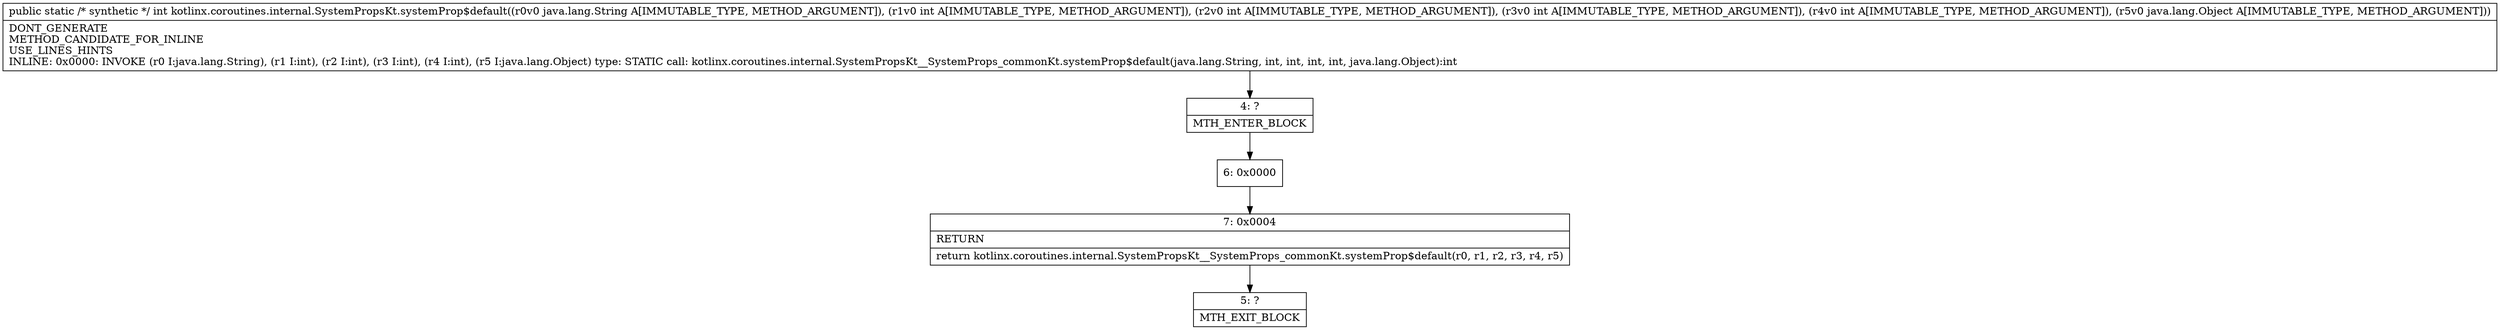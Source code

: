 digraph "CFG forkotlinx.coroutines.internal.SystemPropsKt.systemProp$default(Ljava\/lang\/String;IIIILjava\/lang\/Object;)I" {
Node_4 [shape=record,label="{4\:\ ?|MTH_ENTER_BLOCK\l}"];
Node_6 [shape=record,label="{6\:\ 0x0000}"];
Node_7 [shape=record,label="{7\:\ 0x0004|RETURN\l|return kotlinx.coroutines.internal.SystemPropsKt__SystemProps_commonKt.systemProp$default(r0, r1, r2, r3, r4, r5)\l}"];
Node_5 [shape=record,label="{5\:\ ?|MTH_EXIT_BLOCK\l}"];
MethodNode[shape=record,label="{public static \/* synthetic *\/ int kotlinx.coroutines.internal.SystemPropsKt.systemProp$default((r0v0 java.lang.String A[IMMUTABLE_TYPE, METHOD_ARGUMENT]), (r1v0 int A[IMMUTABLE_TYPE, METHOD_ARGUMENT]), (r2v0 int A[IMMUTABLE_TYPE, METHOD_ARGUMENT]), (r3v0 int A[IMMUTABLE_TYPE, METHOD_ARGUMENT]), (r4v0 int A[IMMUTABLE_TYPE, METHOD_ARGUMENT]), (r5v0 java.lang.Object A[IMMUTABLE_TYPE, METHOD_ARGUMENT]))  | DONT_GENERATE\lMETHOD_CANDIDATE_FOR_INLINE\lUSE_LINES_HINTS\lINLINE: 0x0000: INVOKE  (r0 I:java.lang.String), (r1 I:int), (r2 I:int), (r3 I:int), (r4 I:int), (r5 I:java.lang.Object) type: STATIC call: kotlinx.coroutines.internal.SystemPropsKt__SystemProps_commonKt.systemProp$default(java.lang.String, int, int, int, int, java.lang.Object):int\l}"];
MethodNode -> Node_4;Node_4 -> Node_6;
Node_6 -> Node_7;
Node_7 -> Node_5;
}

